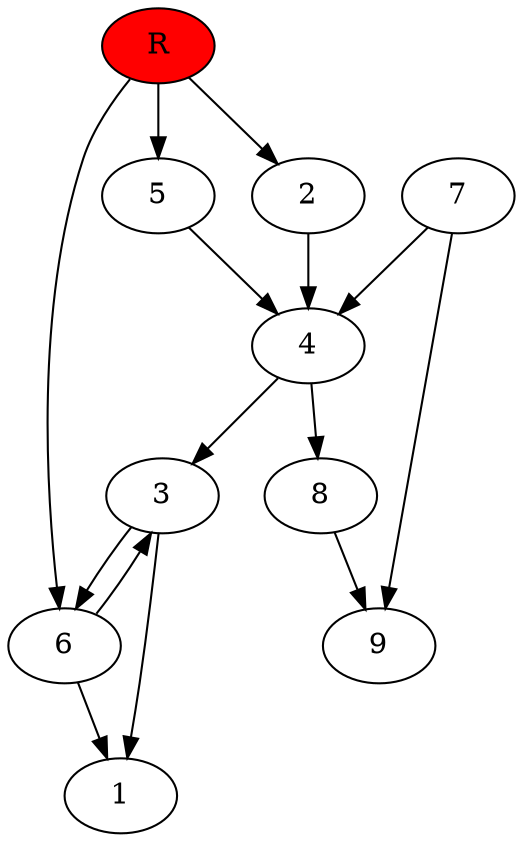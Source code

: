 digraph prb6199 {
	1
	2
	3
	4
	5
	6
	7
	8
	R [fillcolor="#ff0000" style=filled]
	2 -> 4
	3 -> 1
	3 -> 6
	4 -> 3
	4 -> 8
	5 -> 4
	6 -> 1
	6 -> 3
	7 -> 4
	7 -> 9
	8 -> 9
	R -> 2
	R -> 5
	R -> 6
}
